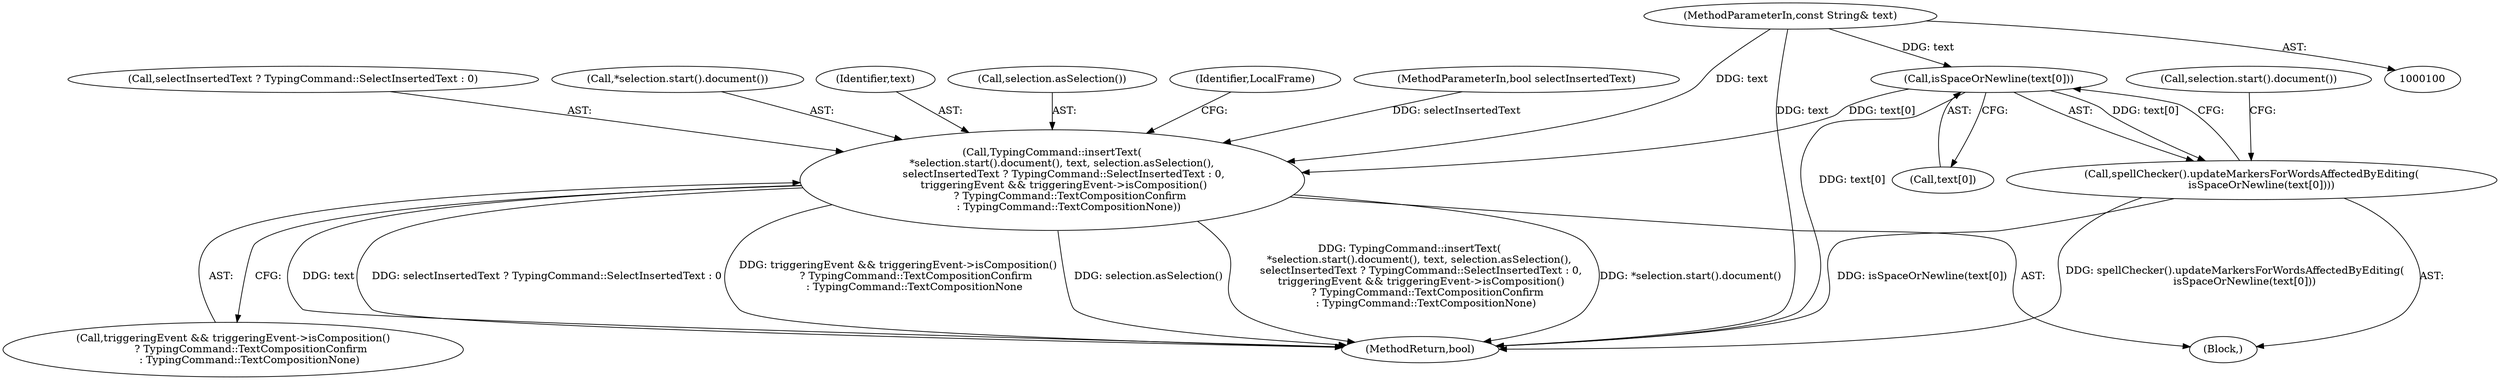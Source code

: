 digraph "0_Chrome_a69c7b5d863dacbb08bfaa04359e3bc0bb4470dc@array" {
"1000120" [label="(Call,isSpaceOrNewline(text[0]))"];
"1000101" [label="(MethodParameterIn,const String& text)"];
"1000119" [label="(Call,spellChecker().updateMarkersForWordsAffectedByEditing(\n      isSpaceOrNewline(text[0])))"];
"1000124" [label="(Call,TypingCommand::insertText(\n      *selection.start().document(), text, selection.asSelection(),\n       selectInsertedText ? TypingCommand::SelectInsertedText : 0,\n       triggeringEvent && triggeringEvent->isComposition()\n           ? TypingCommand::TextCompositionConfirm\n          : TypingCommand::TextCompositionNone))"];
"1000124" [label="(Call,TypingCommand::insertText(\n      *selection.start().document(), text, selection.asSelection(),\n       selectInsertedText ? TypingCommand::SelectInsertedText : 0,\n       triggeringEvent && triggeringEvent->isComposition()\n           ? TypingCommand::TextCompositionConfirm\n          : TypingCommand::TextCompositionNone))"];
"1000129" [label="(Call,selectInsertedText ? TypingCommand::SelectInsertedText : 0)"];
"1000133" [label="(Call,triggeringEvent && triggeringEvent->isComposition()\n           ? TypingCommand::TextCompositionConfirm\n          : TypingCommand::TextCompositionNone)"];
"1000104" [label="(Block,)"];
"1000126" [label="(Call,selection.start().document())"];
"1000125" [label="(Call,*selection.start().document())"];
"1000162" [label="(MethodReturn,bool)"];
"1000127" [label="(Identifier,text)"];
"1000128" [label="(Call,selection.asSelection())"];
"1000120" [label="(Call,isSpaceOrNewline(text[0]))"];
"1000142" [label="(Identifier,LocalFrame)"];
"1000101" [label="(MethodParameterIn,const String& text)"];
"1000119" [label="(Call,spellChecker().updateMarkersForWordsAffectedByEditing(\n      isSpaceOrNewline(text[0])))"];
"1000121" [label="(Call,text[0])"];
"1000102" [label="(MethodParameterIn,bool selectInsertedText)"];
"1000120" -> "1000119"  [label="AST: "];
"1000120" -> "1000121"  [label="CFG: "];
"1000121" -> "1000120"  [label="AST: "];
"1000119" -> "1000120"  [label="CFG: "];
"1000120" -> "1000162"  [label="DDG: text[0]"];
"1000120" -> "1000119"  [label="DDG: text[0]"];
"1000101" -> "1000120"  [label="DDG: text"];
"1000120" -> "1000124"  [label="DDG: text[0]"];
"1000101" -> "1000100"  [label="AST: "];
"1000101" -> "1000162"  [label="DDG: text"];
"1000101" -> "1000124"  [label="DDG: text"];
"1000119" -> "1000104"  [label="AST: "];
"1000126" -> "1000119"  [label="CFG: "];
"1000119" -> "1000162"  [label="DDG: spellChecker().updateMarkersForWordsAffectedByEditing(\n      isSpaceOrNewline(text[0]))"];
"1000119" -> "1000162"  [label="DDG: isSpaceOrNewline(text[0])"];
"1000124" -> "1000104"  [label="AST: "];
"1000124" -> "1000133"  [label="CFG: "];
"1000125" -> "1000124"  [label="AST: "];
"1000127" -> "1000124"  [label="AST: "];
"1000128" -> "1000124"  [label="AST: "];
"1000129" -> "1000124"  [label="AST: "];
"1000133" -> "1000124"  [label="AST: "];
"1000142" -> "1000124"  [label="CFG: "];
"1000124" -> "1000162"  [label="DDG: *selection.start().document()"];
"1000124" -> "1000162"  [label="DDG: text"];
"1000124" -> "1000162"  [label="DDG: selectInsertedText ? TypingCommand::SelectInsertedText : 0"];
"1000124" -> "1000162"  [label="DDG: triggeringEvent && triggeringEvent->isComposition()\n           ? TypingCommand::TextCompositionConfirm\n          : TypingCommand::TextCompositionNone"];
"1000124" -> "1000162"  [label="DDG: selection.asSelection()"];
"1000124" -> "1000162"  [label="DDG: TypingCommand::insertText(\n      *selection.start().document(), text, selection.asSelection(),\n       selectInsertedText ? TypingCommand::SelectInsertedText : 0,\n       triggeringEvent && triggeringEvent->isComposition()\n           ? TypingCommand::TextCompositionConfirm\n          : TypingCommand::TextCompositionNone)"];
"1000102" -> "1000124"  [label="DDG: selectInsertedText"];
}
